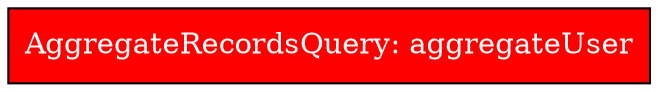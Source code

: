 digraph {
    0 [label="AggregateRecordsQuery: aggregateUser\l", fillcolor=red, style=filled, shape=rectangle, fontcolor=white]

}